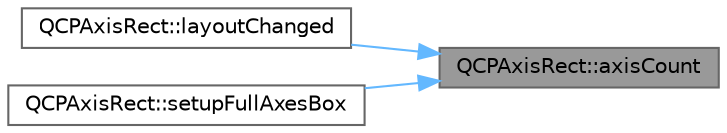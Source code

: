 digraph "QCPAxisRect::axisCount"
{
 // LATEX_PDF_SIZE
  bgcolor="transparent";
  edge [fontname=Helvetica,fontsize=10,labelfontname=Helvetica,labelfontsize=10];
  node [fontname=Helvetica,fontsize=10,shape=box,height=0.2,width=0.4];
  rankdir="RL";
  Node1 [label="QCPAxisRect::axisCount",height=0.2,width=0.4,color="gray40", fillcolor="grey60", style="filled", fontcolor="black",tooltip=" "];
  Node1 -> Node2 [dir="back",color="steelblue1",style="solid"];
  Node2 [label="QCPAxisRect::layoutChanged",height=0.2,width=0.4,color="grey40", fillcolor="white", style="filled",URL="$class_q_c_p_axis_rect.html#a575e38ac71a21906dc2d7b3364db2d62",tooltip=" "];
  Node1 -> Node3 [dir="back",color="steelblue1",style="solid"];
  Node3 [label="QCPAxisRect::setupFullAxesBox",height=0.2,width=0.4,color="grey40", fillcolor="white", style="filled",URL="$class_q_c_p_axis_rect.html#a5fa906175447b14206954f77fc7f1ef4",tooltip=" "];
}
